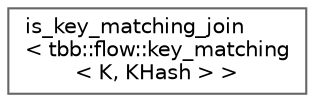 digraph "类继承关系图"
{
 // LATEX_PDF_SIZE
  bgcolor="transparent";
  edge [fontname=Helvetica,fontsize=10,labelfontname=Helvetica,labelfontsize=10];
  node [fontname=Helvetica,fontsize=10,shape=box,height=0.2,width=0.4];
  rankdir="LR";
  Node0 [id="Node000000",label="is_key_matching_join\l\< tbb::flow::key_matching\l\< K, KHash \> \>",height=0.2,width=0.4,color="grey40", fillcolor="white", style="filled",URL="$structis__key__matching__join_3_01tbb_1_1flow_1_1key__matching_3_01_k_00_01_k_hash_01_4_01_4.html",tooltip=" "];
}
